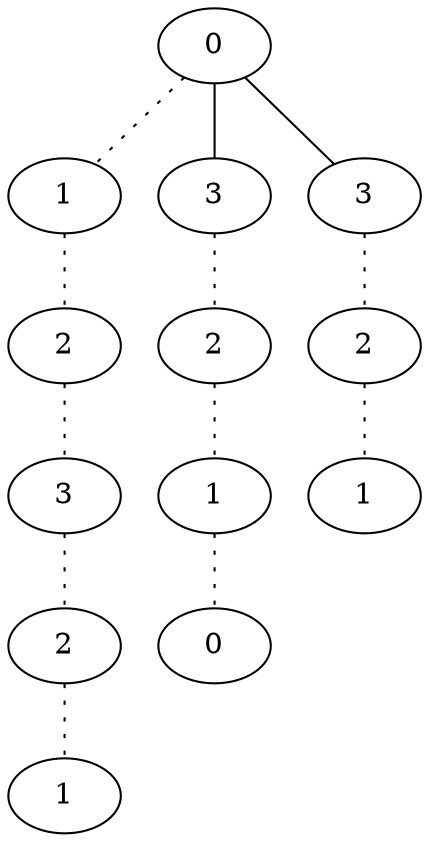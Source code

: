 graph {
a0[label=0];
a1[label=1];
a2[label=2];
a3[label=3];
a4[label=2];
a5[label=1];
a6[label=3];
a7[label=2];
a8[label=1];
a9[label=0];
a10[label=3];
a11[label=2];
a12[label=1];
a0 -- a1 [style=dotted];
a0 -- a6;
a0 -- a10;
a1 -- a2 [style=dotted];
a2 -- a3 [style=dotted];
a3 -- a4 [style=dotted];
a4 -- a5 [style=dotted];
a6 -- a7 [style=dotted];
a7 -- a8 [style=dotted];
a8 -- a9 [style=dotted];
a10 -- a11 [style=dotted];
a11 -- a12 [style=dotted];
}
